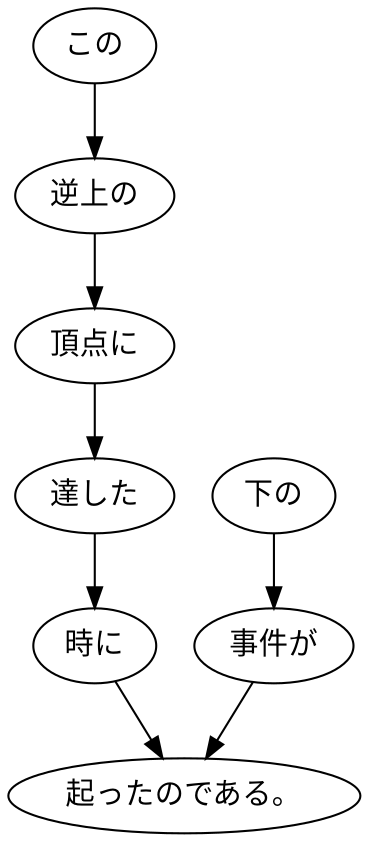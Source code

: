 digraph graph4845 {
	node0 [label="この"];
	node1 [label="逆上の"];
	node2 [label="頂点に"];
	node3 [label="達した"];
	node4 [label="時に"];
	node5 [label="下の"];
	node6 [label="事件が"];
	node7 [label="起ったのである。"];
	node0 -> node1;
	node1 -> node2;
	node2 -> node3;
	node3 -> node4;
	node4 -> node7;
	node5 -> node6;
	node6 -> node7;
}
